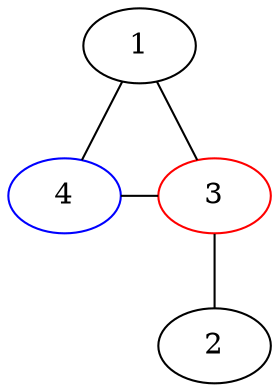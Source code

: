 graph {
  1 -- 4 -- 3;
  1 -- 3 -- 2;

  {
    rank="same";
    3;
    4;

  }

  3 [color="red"];
  4 [color="blue"];

}

